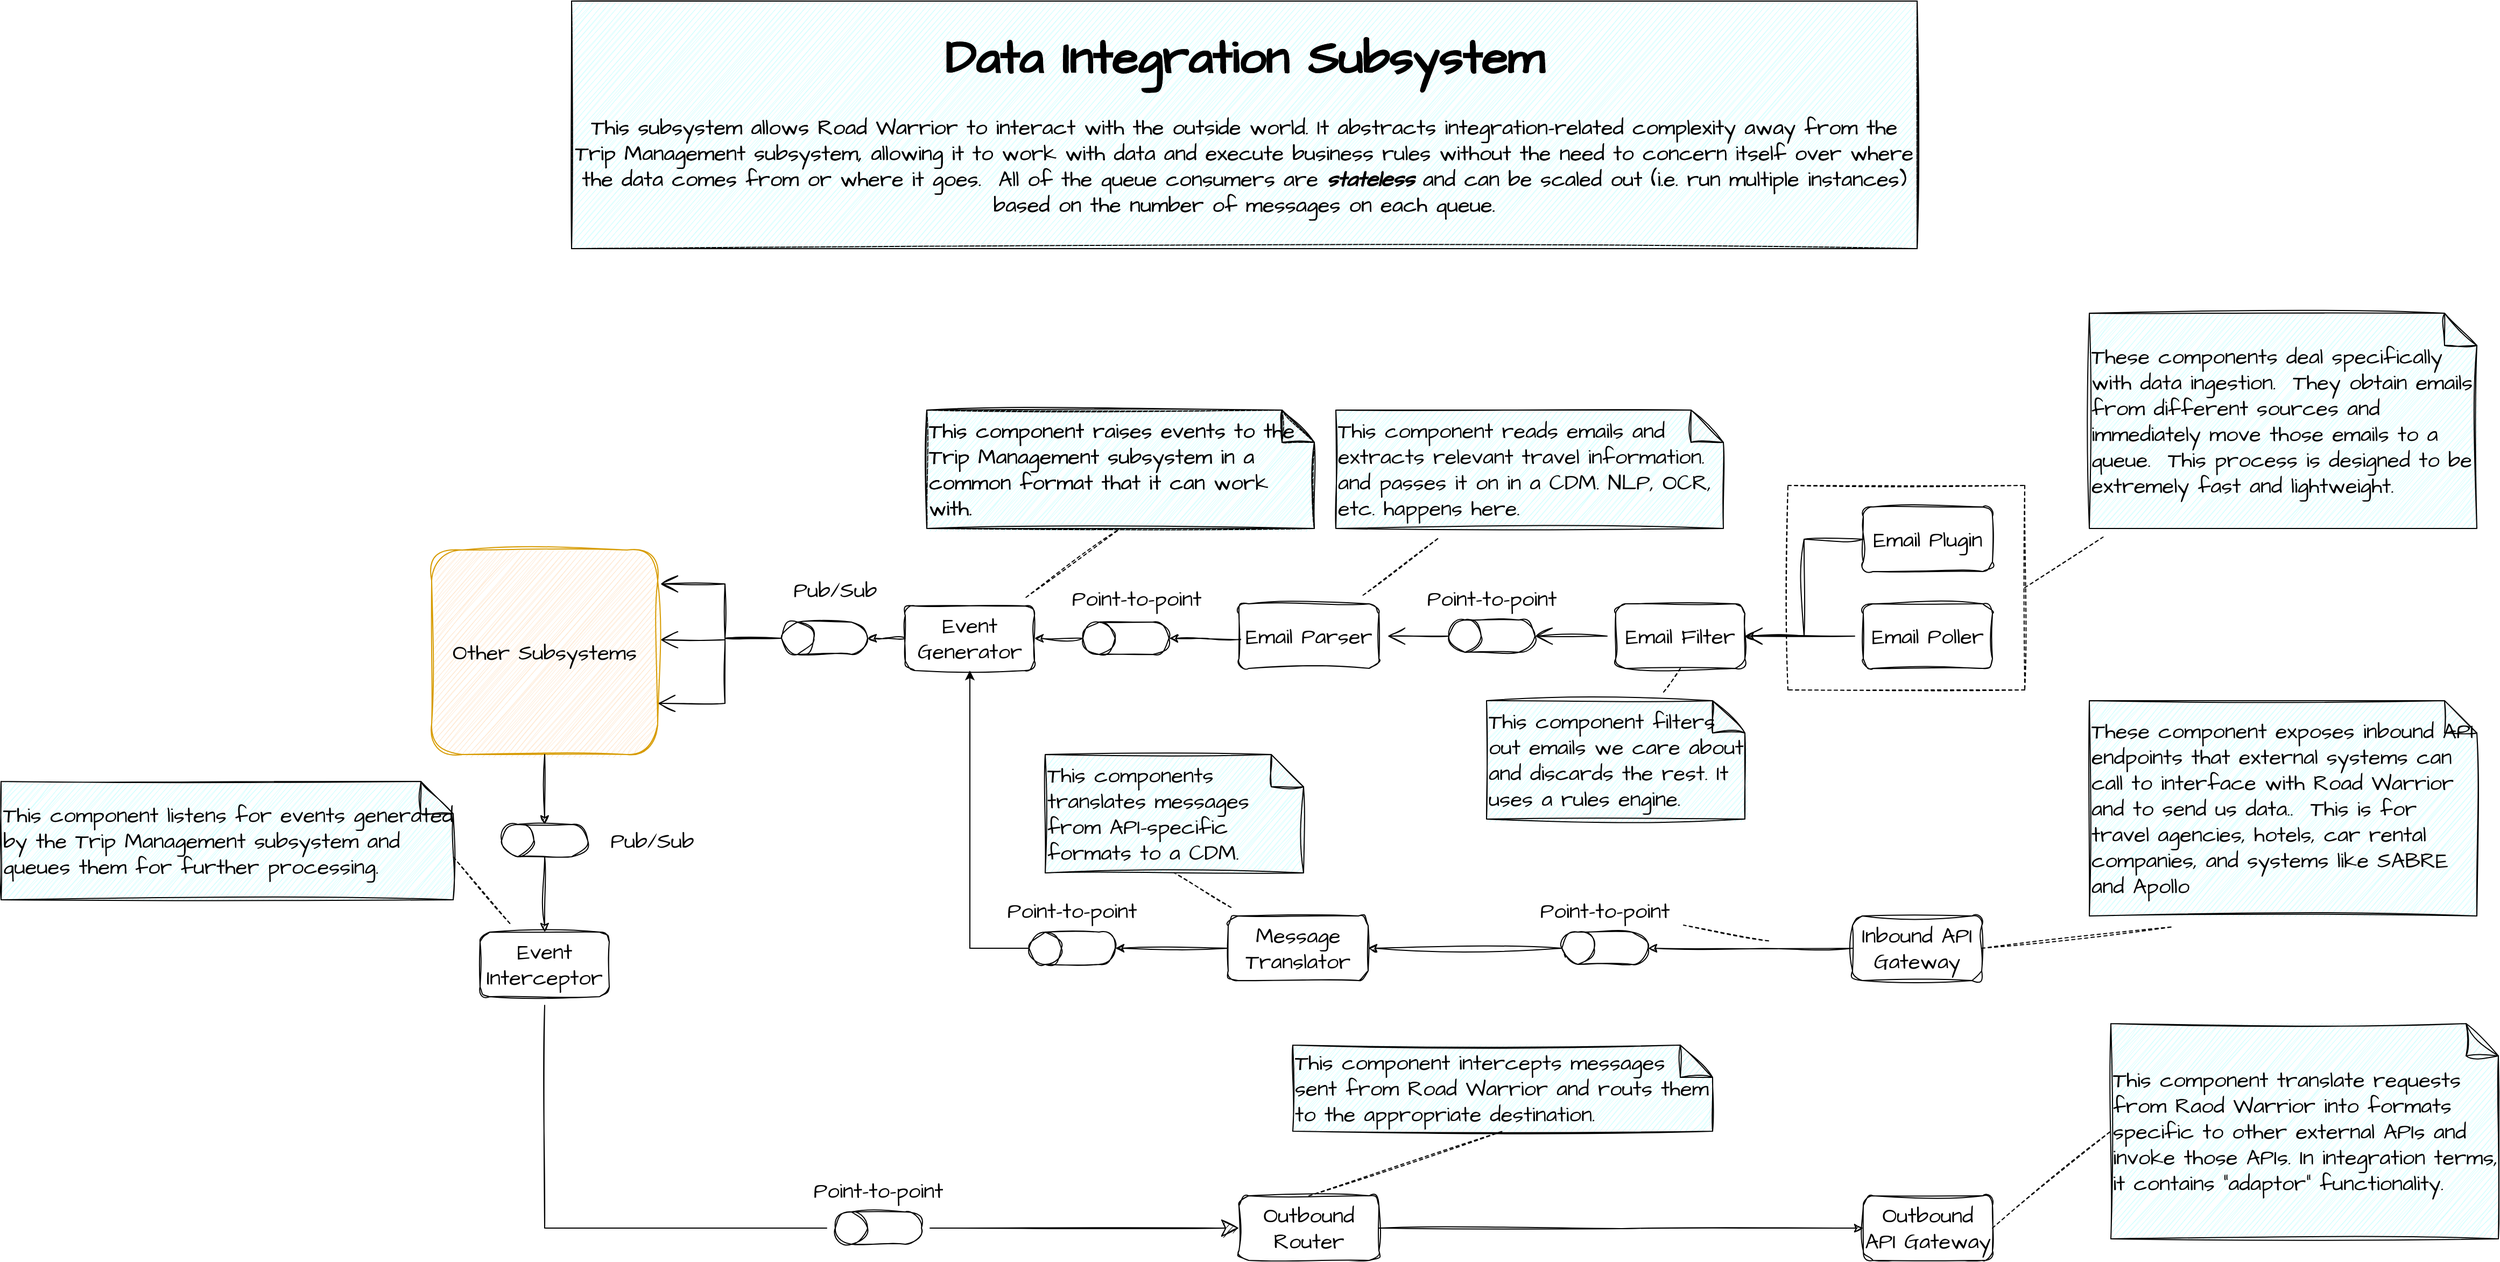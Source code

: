 <mxfile version="21.6.8" type="device">
  <diagram name="Page-1" id="iaMmfLkFWlHhySMgeEFM">
    <mxGraphModel dx="5071" dy="1535" grid="1" gridSize="10" guides="1" tooltips="1" connect="1" arrows="1" fold="1" page="1" pageScale="1" pageWidth="827" pageHeight="1169" math="0" shadow="0">
      <root>
        <mxCell id="0" />
        <mxCell id="1" parent="0" />
        <mxCell id="UlKUFI7eKPMpCef51EKY-61" value="" style="edgeStyle=none;rounded=0;sketch=1;hachureGap=4;orthogonalLoop=1;jettySize=auto;html=1;dashed=1;fontFamily=Architects Daughter;fontSource=https%3A%2F%2Ffonts.googleapis.com%2Fcss%3Ffamily%3DArchitects%2BDaughter;fontSize=20;endArrow=none;endFill=0;startSize=14;endSize=14;sourcePerimeterSpacing=8;targetPerimeterSpacing=8;" parent="1" target="UlKUFI7eKPMpCef51EKY-32" edge="1">
          <mxGeometry relative="1" as="geometry">
            <mxPoint x="-38.0" y="1103.148" as="sourcePoint" />
          </mxGeometry>
        </mxCell>
        <mxCell id="UlKUFI7eKPMpCef51EKY-11" value="" style="rounded=0;whiteSpace=wrap;html=1;sketch=1;hachureGap=4;strokeColor=#000000;fontFamily=Architects Daughter;fontSource=https%3A%2F%2Ffonts.googleapis.com%2Fcss%3Ffamily%3DArchitects%2BDaughter;fontSize=44;dashed=1;fillColor=none;" parent="1" vertex="1">
          <mxGeometry x="-20" y="680" width="220" height="190" as="geometry" />
        </mxCell>
        <mxCell id="JsUHq7tbWH0F1JOxqhQH-10" style="edgeStyle=orthogonalEdgeStyle;rounded=0;sketch=1;hachureGap=4;jiggle=2;curveFitting=1;orthogonalLoop=1;jettySize=auto;html=1;entryX=1;entryY=0.5;entryDx=0;entryDy=0;fontFamily=Architects Daughter;fontSource=https%3A%2F%2Ffonts.googleapis.com%2Fcss%3Ffamily%3DArchitects%2BDaughter;fontSize=16;" parent="1" source="JsUHq7tbWH0F1JOxqhQH-1" target="JsUHq7tbWH0F1JOxqhQH-4" edge="1">
          <mxGeometry relative="1" as="geometry" />
        </mxCell>
        <mxCell id="JsUHq7tbWH0F1JOxqhQH-1" value="Email Plugin" style="rounded=1;whiteSpace=wrap;html=1;sketch=1;hachureGap=4;jiggle=2;curveFitting=1;fontFamily=Architects Daughter;fontSource=https%3A%2F%2Ffonts.googleapis.com%2Fcss%3Ffamily%3DArchitects%2BDaughter;fontSize=20;" parent="1" vertex="1">
          <mxGeometry x="50" y="700" width="120" height="60" as="geometry" />
        </mxCell>
        <mxCell id="UlKUFI7eKPMpCef51EKY-1" style="edgeStyle=orthogonalEdgeStyle;rounded=0;sketch=1;hachureGap=4;orthogonalLoop=1;jettySize=auto;html=1;entryX=1;entryY=0.5;entryDx=0;entryDy=0;fontFamily=Architects Daughter;fontSource=https%3A%2F%2Ffonts.googleapis.com%2Fcss%3Ffamily%3DArchitects%2BDaughter;fontSize=16;endArrow=open;startSize=14;endSize=14;sourcePerimeterSpacing=8;targetPerimeterSpacing=8;" parent="1" source="JsUHq7tbWH0F1JOxqhQH-3" target="JsUHq7tbWH0F1JOxqhQH-4" edge="1">
          <mxGeometry relative="1" as="geometry" />
        </mxCell>
        <mxCell id="JsUHq7tbWH0F1JOxqhQH-3" value="Email Poller" style="rounded=1;whiteSpace=wrap;html=1;sketch=1;hachureGap=4;jiggle=2;curveFitting=1;fontFamily=Architects Daughter;fontSource=https%3A%2F%2Ffonts.googleapis.com%2Fcss%3Ffamily%3DArchitects%2BDaughter;fontSize=20;" parent="1" vertex="1">
          <mxGeometry x="50" y="790" width="120" height="60" as="geometry" />
        </mxCell>
        <mxCell id="JsUHq7tbWH0F1JOxqhQH-15" style="edgeStyle=orthogonalEdgeStyle;rounded=0;sketch=1;hachureGap=4;jiggle=2;curveFitting=1;orthogonalLoop=1;jettySize=auto;html=1;entryX=0.5;entryY=1;entryDx=0;entryDy=0;entryPerimeter=0;fontFamily=Architects Daughter;fontSource=https%3A%2F%2Ffonts.googleapis.com%2Fcss%3Ffamily%3DArchitects%2BDaughter;fontSize=16;" parent="1" target="JsUHq7tbWH0F1JOxqhQH-7" edge="1">
          <mxGeometry relative="1" as="geometry">
            <mxPoint x="-520" y="822" as="sourcePoint" />
          </mxGeometry>
        </mxCell>
        <mxCell id="UlKUFI7eKPMpCef51EKY-10" style="edgeStyle=orthogonalEdgeStyle;rounded=0;sketch=1;hachureGap=4;orthogonalLoop=1;jettySize=auto;html=1;fontFamily=Architects Daughter;fontSource=https%3A%2F%2Ffonts.googleapis.com%2Fcss%3Ffamily%3DArchitects%2BDaughter;fontSize=44;endArrow=open;startSize=14;endSize=14;sourcePerimeterSpacing=8;targetPerimeterSpacing=8;entryX=0.5;entryY=1;entryDx=0;entryDy=0;entryPerimeter=0;" parent="1" source="JsUHq7tbWH0F1JOxqhQH-4" target="UlKUFI7eKPMpCef51EKY-9" edge="1">
          <mxGeometry relative="1" as="geometry" />
        </mxCell>
        <mxCell id="JsUHq7tbWH0F1JOxqhQH-4" value="Email Filter" style="rounded=1;whiteSpace=wrap;html=1;sketch=1;hachureGap=4;jiggle=2;curveFitting=1;fontFamily=Architects Daughter;fontSource=https%3A%2F%2Ffonts.googleapis.com%2Fcss%3Ffamily%3DArchitects%2BDaughter;fontSize=20;" parent="1" vertex="1">
          <mxGeometry x="-180" y="790" width="120" height="60" as="geometry" />
        </mxCell>
        <mxCell id="JsUHq7tbWH0F1JOxqhQH-23" style="edgeStyle=orthogonalEdgeStyle;rounded=0;sketch=1;hachureGap=4;jiggle=2;curveFitting=1;orthogonalLoop=1;jettySize=auto;html=1;entryX=0.5;entryY=1;entryDx=0;entryDy=0;entryPerimeter=0;fontFamily=Architects Daughter;fontSource=https%3A%2F%2Ffonts.googleapis.com%2Fcss%3Ffamily%3DArchitects%2BDaughter;fontSize=16;" parent="1" source="JsUHq7tbWH0F1JOxqhQH-6" target="JsUHq7tbWH0F1JOxqhQH-22" edge="1">
          <mxGeometry relative="1" as="geometry" />
        </mxCell>
        <mxCell id="UlKUFI7eKPMpCef51EKY-22" style="edgeStyle=none;rounded=0;sketch=1;hachureGap=4;orthogonalLoop=1;jettySize=auto;html=1;entryX=0.5;entryY=1;entryDx=0;entryDy=0;entryPerimeter=0;dashed=1;fontFamily=Architects Daughter;fontSource=https%3A%2F%2Ffonts.googleapis.com%2Fcss%3Ffamily%3DArchitects%2BDaughter;fontSize=44;endArrow=none;endFill=0;startSize=14;endSize=14;sourcePerimeterSpacing=8;targetPerimeterSpacing=8;" parent="1" source="JsUHq7tbWH0F1JOxqhQH-6" target="UlKUFI7eKPMpCef51EKY-21" edge="1">
          <mxGeometry relative="1" as="geometry" />
        </mxCell>
        <mxCell id="JsUHq7tbWH0F1JOxqhQH-6" value="Event Generator" style="rounded=1;whiteSpace=wrap;html=1;sketch=1;hachureGap=4;jiggle=2;curveFitting=1;fontFamily=Architects Daughter;fontSource=https%3A%2F%2Ffonts.googleapis.com%2Fcss%3Ffamily%3DArchitects%2BDaughter;fontSize=20;" parent="1" vertex="1">
          <mxGeometry x="-840" y="792" width="120" height="60" as="geometry" />
        </mxCell>
        <mxCell id="JsUHq7tbWH0F1JOxqhQH-18" style="edgeStyle=orthogonalEdgeStyle;rounded=0;sketch=1;hachureGap=4;jiggle=2;curveFitting=1;orthogonalLoop=1;jettySize=auto;html=1;fontFamily=Architects Daughter;fontSource=https%3A%2F%2Ffonts.googleapis.com%2Fcss%3Ffamily%3DArchitects%2BDaughter;fontSize=16;" parent="1" source="JsUHq7tbWH0F1JOxqhQH-7" target="JsUHq7tbWH0F1JOxqhQH-6" edge="1">
          <mxGeometry relative="1" as="geometry" />
        </mxCell>
        <mxCell id="JsUHq7tbWH0F1JOxqhQH-7" value="" style="shape=cylinder3;whiteSpace=wrap;html=1;boundedLbl=1;backgroundOutline=1;size=15;sketch=1;hachureGap=4;jiggle=2;curveFitting=1;fontFamily=Architects Daughter;fontSource=https%3A%2F%2Ffonts.googleapis.com%2Fcss%3Ffamily%3DArchitects%2BDaughter;fontSize=20;rotation=-90;" parent="1" vertex="1">
          <mxGeometry x="-650" y="782" width="30" height="80" as="geometry" />
        </mxCell>
        <mxCell id="JsUHq7tbWH0F1JOxqhQH-17" value="Point-to-point" style="text;html=1;strokeColor=none;fillColor=none;align=center;verticalAlign=middle;whiteSpace=wrap;rounded=0;fontSize=20;fontFamily=Architects Daughter;" parent="1" vertex="1">
          <mxGeometry x="-360" y="770" width="130" height="30" as="geometry" />
        </mxCell>
        <mxCell id="UlKUFI7eKPMpCef51EKY-5" style="edgeStyle=orthogonalEdgeStyle;rounded=0;sketch=1;hachureGap=4;orthogonalLoop=1;jettySize=auto;html=1;entryX=1.012;entryY=0.166;entryDx=0;entryDy=0;fontFamily=Architects Daughter;fontSource=https%3A%2F%2Ffonts.googleapis.com%2Fcss%3Ffamily%3DArchitects%2BDaughter;fontSize=44;endArrow=open;startSize=14;endSize=14;sourcePerimeterSpacing=8;targetPerimeterSpacing=8;entryPerimeter=0;exitX=0.5;exitY=0;exitDx=0;exitDy=0;exitPerimeter=0;" parent="1" source="JsUHq7tbWH0F1JOxqhQH-22" target="UlKUFI7eKPMpCef51EKY-4" edge="1">
          <mxGeometry relative="1" as="geometry" />
        </mxCell>
        <mxCell id="UlKUFI7eKPMpCef51EKY-6" style="edgeStyle=orthogonalEdgeStyle;rounded=0;sketch=1;hachureGap=4;orthogonalLoop=1;jettySize=auto;html=1;entryX=1.012;entryY=0.439;entryDx=0;entryDy=0;entryPerimeter=0;fontFamily=Architects Daughter;fontSource=https%3A%2F%2Ffonts.googleapis.com%2Fcss%3Ffamily%3DArchitects%2BDaughter;fontSize=44;endArrow=open;startSize=14;endSize=14;sourcePerimeterSpacing=8;targetPerimeterSpacing=8;" parent="1" source="JsUHq7tbWH0F1JOxqhQH-22" target="UlKUFI7eKPMpCef51EKY-4" edge="1">
          <mxGeometry relative="1" as="geometry" />
        </mxCell>
        <mxCell id="UlKUFI7eKPMpCef51EKY-7" style="edgeStyle=orthogonalEdgeStyle;rounded=0;sketch=1;hachureGap=4;orthogonalLoop=1;jettySize=auto;html=1;entryX=1;entryY=0.75;entryDx=0;entryDy=0;fontFamily=Architects Daughter;fontSource=https%3A%2F%2Ffonts.googleapis.com%2Fcss%3Ffamily%3DArchitects%2BDaughter;fontSize=44;endArrow=open;startSize=14;endSize=14;sourcePerimeterSpacing=8;targetPerimeterSpacing=8;" parent="1" source="JsUHq7tbWH0F1JOxqhQH-22" target="UlKUFI7eKPMpCef51EKY-4" edge="1">
          <mxGeometry relative="1" as="geometry" />
        </mxCell>
        <mxCell id="JsUHq7tbWH0F1JOxqhQH-22" value="" style="shape=cylinder3;whiteSpace=wrap;html=1;boundedLbl=1;backgroundOutline=1;size=15;sketch=1;hachureGap=4;jiggle=2;curveFitting=1;fontFamily=Architects Daughter;fontSource=https%3A%2F%2Ffonts.googleapis.com%2Fcss%3Ffamily%3DArchitects%2BDaughter;fontSize=20;rotation=-90;" parent="1" vertex="1">
          <mxGeometry x="-930" y="782" width="30" height="80" as="geometry" />
        </mxCell>
        <mxCell id="JsUHq7tbWH0F1JOxqhQH-26" value="Pub/Sub" style="text;html=1;strokeColor=none;fillColor=none;align=center;verticalAlign=middle;whiteSpace=wrap;rounded=0;fontSize=20;fontFamily=Architects Daughter;" parent="1" vertex="1">
          <mxGeometry x="-970" y="762" width="130" height="30" as="geometry" />
        </mxCell>
        <mxCell id="dgVakmgCQbhf1UZAdD23-33" value="These components deal specifically with data ingestion.&amp;nbsp; They obtain emails from different sources and immediately move those emails to a queue.&amp;nbsp; This process is designed to be extremely fast and lightweight." style="shape=note;whiteSpace=wrap;html=1;backgroundOutline=1;darkOpacity=0.05;sketch=1;hachureGap=4;jiggle=2;curveFitting=1;fontFamily=Architects Daughter;fontSource=https%3A%2F%2Ffonts.googleapis.com%2Fcss%3Ffamily%3DArchitects%2BDaughter;fontSize=20;align=left;fillColor=#CCFFFF;" parent="1" vertex="1">
          <mxGeometry x="260" y="520" width="360" height="200" as="geometry" />
        </mxCell>
        <mxCell id="UlKUFI7eKPMpCef51EKY-2" value="&lt;font style=&quot;&quot;&gt;&lt;span style=&quot;font-weight: bold; font-size: 44px;&quot;&gt;Data Integration Subsystem&lt;/span&gt;&lt;br&gt;&lt;br&gt;This subsystem allows Road Warrior to interact with the outside world. It abstracts integration-related complexity away from the Trip Management subsystem, allowing it to work with data and execute business rules without the need to concern itself over where the data comes from or where it goes.&amp;nbsp; All of the queue consumers are &lt;b style=&quot;font-style: italic;&quot;&gt;stateless &lt;/b&gt;and can be scaled out (i.e. run multiple instances) based on the number of messages on each queue.&lt;br&gt;&lt;/font&gt;" style="text;html=1;strokeColor=default;fillColor=none;align=center;verticalAlign=middle;whiteSpace=wrap;rounded=0;sketch=1;hachureGap=4;fontFamily=Architects Daughter;fontSource=https%3A%2F%2Ffonts.googleapis.com%2Fcss%3Ffamily%3DArchitects%2BDaughter;fontSize=20;" parent="1" vertex="1">
          <mxGeometry x="-1150" y="230" width="1250" height="230" as="geometry" />
        </mxCell>
        <mxCell id="UlKUFI7eKPMpCef51EKY-4" value="Other Subsystems" style="rounded=1;whiteSpace=wrap;html=1;sketch=1;hachureGap=4;jiggle=2;curveFitting=1;fontFamily=Architects Daughter;fontSource=https%3A%2F%2Ffonts.googleapis.com%2Fcss%3Ffamily%3DArchitects%2BDaughter;fontSize=20;fillColor=#ffe6cc;strokeColor=#d79b00;" parent="1" vertex="1">
          <mxGeometry x="-1280" y="740" width="210" height="190" as="geometry" />
        </mxCell>
        <mxCell id="UlKUFI7eKPMpCef51EKY-20" style="edgeStyle=none;rounded=0;sketch=1;hachureGap=4;orthogonalLoop=1;jettySize=auto;html=1;dashed=1;fontFamily=Architects Daughter;fontSource=https%3A%2F%2Ffonts.googleapis.com%2Fcss%3Ffamily%3DArchitects%2BDaughter;fontSize=44;endArrow=none;endFill=0;startSize=14;endSize=14;sourcePerimeterSpacing=8;targetPerimeterSpacing=8;" parent="1" source="UlKUFI7eKPMpCef51EKY-8" target="UlKUFI7eKPMpCef51EKY-19" edge="1">
          <mxGeometry relative="1" as="geometry" />
        </mxCell>
        <mxCell id="UlKUFI7eKPMpCef51EKY-8" value="Email Parser" style="rounded=1;whiteSpace=wrap;html=1;sketch=1;hachureGap=4;jiggle=2;curveFitting=1;fontFamily=Architects Daughter;fontSource=https%3A%2F%2Ffonts.googleapis.com%2Fcss%3Ffamily%3DArchitects%2BDaughter;fontSize=20;" parent="1" vertex="1">
          <mxGeometry x="-530" y="790" width="130" height="60" as="geometry" />
        </mxCell>
        <mxCell id="UlKUFI7eKPMpCef51EKY-9" value="" style="shape=cylinder3;whiteSpace=wrap;html=1;boundedLbl=1;backgroundOutline=1;size=15;sketch=1;hachureGap=4;jiggle=2;curveFitting=1;fontFamily=Architects Daughter;fontSource=https%3A%2F%2Ffonts.googleapis.com%2Fcss%3Ffamily%3DArchitects%2BDaughter;fontSize=20;rotation=-90;" parent="1" vertex="1">
          <mxGeometry x="-310" y="780" width="30" height="80" as="geometry" />
        </mxCell>
        <mxCell id="UlKUFI7eKPMpCef51EKY-12" style="rounded=0;sketch=1;hachureGap=4;orthogonalLoop=1;jettySize=auto;html=1;fontFamily=Architects Daughter;fontSource=https%3A%2F%2Ffonts.googleapis.com%2Fcss%3Ffamily%3DArchitects%2BDaughter;fontSize=44;endArrow=none;startSize=14;endSize=14;sourcePerimeterSpacing=8;targetPerimeterSpacing=8;endFill=0;dashed=1;exitX=1;exitY=0.5;exitDx=0;exitDy=0;" parent="1" source="UlKUFI7eKPMpCef51EKY-11" target="dgVakmgCQbhf1UZAdD23-33" edge="1">
          <mxGeometry relative="1" as="geometry" />
        </mxCell>
        <mxCell id="UlKUFI7eKPMpCef51EKY-14" style="edgeStyle=orthogonalEdgeStyle;rounded=0;sketch=1;hachureGap=4;orthogonalLoop=1;jettySize=auto;html=1;fontFamily=Architects Daughter;fontSource=https%3A%2F%2Ffonts.googleapis.com%2Fcss%3Ffamily%3DArchitects%2BDaughter;fontSize=44;endArrow=open;startSize=14;endSize=14;sourcePerimeterSpacing=8;targetPerimeterSpacing=8;exitX=0.5;exitY=0;exitDx=0;exitDy=0;exitPerimeter=0;" parent="1" source="UlKUFI7eKPMpCef51EKY-9" target="UlKUFI7eKPMpCef51EKY-8" edge="1">
          <mxGeometry relative="1" as="geometry">
            <mxPoint x="-178" y="830" as="sourcePoint" />
            <mxPoint x="-237" y="830" as="targetPoint" />
          </mxGeometry>
        </mxCell>
        <mxCell id="UlKUFI7eKPMpCef51EKY-18" style="edgeStyle=none;rounded=0;sketch=1;hachureGap=4;orthogonalLoop=1;jettySize=auto;html=1;entryX=0.5;entryY=1;entryDx=0;entryDy=0;dashed=1;fontFamily=Architects Daughter;fontSource=https%3A%2F%2Ffonts.googleapis.com%2Fcss%3Ffamily%3DArchitects%2BDaughter;fontSize=44;endArrow=none;endFill=0;startSize=14;endSize=14;sourcePerimeterSpacing=8;targetPerimeterSpacing=8;" parent="1" source="UlKUFI7eKPMpCef51EKY-17" target="JsUHq7tbWH0F1JOxqhQH-4" edge="1">
          <mxGeometry relative="1" as="geometry" />
        </mxCell>
        <mxCell id="UlKUFI7eKPMpCef51EKY-17" value="This component filters out emails we care about and discards the rest. It uses a rules engine." style="shape=note;whiteSpace=wrap;html=1;backgroundOutline=1;darkOpacity=0.05;sketch=1;hachureGap=4;jiggle=2;curveFitting=1;fontFamily=Architects Daughter;fontSource=https%3A%2F%2Ffonts.googleapis.com%2Fcss%3Ffamily%3DArchitects%2BDaughter;fontSize=20;align=left;fillColor=#CCFFFF;" parent="1" vertex="1">
          <mxGeometry x="-300" y="880" width="240" height="110" as="geometry" />
        </mxCell>
        <mxCell id="UlKUFI7eKPMpCef51EKY-19" value="This component reads emails and extracts relevant travel information. and passes it on in a CDM. NLP, OCR, etc. happens here." style="shape=note;whiteSpace=wrap;html=1;backgroundOutline=1;darkOpacity=0.05;sketch=1;hachureGap=4;jiggle=2;curveFitting=1;fontFamily=Architects Daughter;fontSource=https%3A%2F%2Ffonts.googleapis.com%2Fcss%3Ffamily%3DArchitects%2BDaughter;fontSize=20;align=left;fillColor=#CCFFFF;" parent="1" vertex="1">
          <mxGeometry x="-440" y="610" width="360" height="110" as="geometry" />
        </mxCell>
        <mxCell id="UlKUFI7eKPMpCef51EKY-21" value="This component raises events to the Trip Management subsystem in a common format that it can work with." style="shape=note;whiteSpace=wrap;html=1;backgroundOutline=1;darkOpacity=0.05;sketch=1;hachureGap=4;jiggle=2;curveFitting=1;fontFamily=Architects Daughter;fontSource=https%3A%2F%2Ffonts.googleapis.com%2Fcss%3Ffamily%3DArchitects%2BDaughter;fontSize=20;align=left;" parent="1" vertex="1">
          <mxGeometry x="-820" y="610" width="360" height="110" as="geometry" />
        </mxCell>
        <mxCell id="UlKUFI7eKPMpCef51EKY-23" value="Point-to-point" style="text;html=1;strokeColor=none;fillColor=none;align=center;verticalAlign=middle;whiteSpace=wrap;rounded=0;fontSize=20;fontFamily=Architects Daughter;" parent="1" vertex="1">
          <mxGeometry x="-690" y="770" width="130" height="30" as="geometry" />
        </mxCell>
        <mxCell id="UlKUFI7eKPMpCef51EKY-24" value="Inbound API Gateway" style="rounded=1;whiteSpace=wrap;html=1;sketch=1;hachureGap=4;jiggle=2;curveFitting=1;fontFamily=Architects Daughter;fontSource=https%3A%2F%2Ffonts.googleapis.com%2Fcss%3Ffamily%3DArchitects%2BDaughter;fontSize=20;" parent="1" vertex="1">
          <mxGeometry x="40" y="1080" width="120" height="60" as="geometry" />
        </mxCell>
        <mxCell id="UlKUFI7eKPMpCef51EKY-29" style="edgeStyle=none;rounded=0;sketch=1;hachureGap=4;orthogonalLoop=1;jettySize=auto;html=1;dashed=1;fontFamily=Architects Daughter;fontSource=https%3A%2F%2Ffonts.googleapis.com%2Fcss%3Ffamily%3DArchitects%2BDaughter;fontSize=20;endArrow=none;endFill=0;startSize=14;endSize=14;sourcePerimeterSpacing=8;targetPerimeterSpacing=8;entryX=0.217;entryY=1.05;entryDx=0;entryDy=0;entryPerimeter=0;exitX=1;exitY=0.5;exitDx=0;exitDy=0;" parent="1" source="UlKUFI7eKPMpCef51EKY-24" target="UlKUFI7eKPMpCef51EKY-28" edge="1">
          <mxGeometry relative="1" as="geometry">
            <mxPoint x="200" y="1175" as="sourcePoint" />
          </mxGeometry>
        </mxCell>
        <mxCell id="UlKUFI7eKPMpCef51EKY-28" value="These component exposes inbound API endpoints that external systems can call to interface with Road Warrior and to send us data..&amp;nbsp; This is for travel agencies, hotels, car rental companies, and systems like SABRE and Apollo" style="shape=note;whiteSpace=wrap;html=1;backgroundOutline=1;darkOpacity=0.05;sketch=1;hachureGap=4;jiggle=2;curveFitting=1;fontFamily=Architects Daughter;fontSource=https%3A%2F%2Ffonts.googleapis.com%2Fcss%3Ffamily%3DArchitects%2BDaughter;fontSize=20;align=left;fillColor=#CCFFFF;" parent="1" vertex="1">
          <mxGeometry x="260" y="880" width="360" height="200" as="geometry" />
        </mxCell>
        <mxCell id="UlKUFI7eKPMpCef51EKY-31" value="" style="shape=cylinder3;whiteSpace=wrap;html=1;boundedLbl=1;backgroundOutline=1;size=15;sketch=1;hachureGap=4;jiggle=2;curveFitting=1;fontFamily=Architects Daughter;fontSource=https%3A%2F%2Ffonts.googleapis.com%2Fcss%3Ffamily%3DArchitects%2BDaughter;fontSize=20;rotation=-90;" parent="1" vertex="1">
          <mxGeometry x="-205" y="1070" width="30" height="80" as="geometry" />
        </mxCell>
        <mxCell id="UlKUFI7eKPMpCef51EKY-32" value="Point-to-point" style="text;html=1;strokeColor=none;fillColor=none;align=center;verticalAlign=middle;whiteSpace=wrap;rounded=0;fontSize=20;fontFamily=Architects Daughter;" parent="1" vertex="1">
          <mxGeometry x="-255" y="1060" width="130" height="30" as="geometry" />
        </mxCell>
        <mxCell id="UlKUFI7eKPMpCef51EKY-34" style="edgeStyle=orthogonalEdgeStyle;rounded=0;sketch=1;hachureGap=4;jiggle=2;curveFitting=1;orthogonalLoop=1;jettySize=auto;html=1;entryX=0.5;entryY=1;entryDx=0;entryDy=0;fontFamily=Architects Daughter;fontSource=https%3A%2F%2Ffonts.googleapis.com%2Fcss%3Ffamily%3DArchitects%2BDaughter;fontSize=16;entryPerimeter=0;exitX=0;exitY=0.5;exitDx=0;exitDy=0;" parent="1" target="UlKUFI7eKPMpCef51EKY-31" edge="1">
          <mxGeometry relative="1" as="geometry">
            <mxPoint x="40" y="1110" as="sourcePoint" />
            <mxPoint x="-60" y="780" as="targetPoint" />
          </mxGeometry>
        </mxCell>
        <mxCell id="UlKUFI7eKPMpCef51EKY-42" style="edgeStyle=none;rounded=0;sketch=1;hachureGap=4;orthogonalLoop=1;jettySize=auto;html=1;exitX=0.5;exitY=0;exitDx=0;exitDy=0;exitPerimeter=0;entryX=0.145;entryY=0;entryDx=0;entryDy=4.35;entryPerimeter=0;dashed=1;fontFamily=Architects Daughter;fontSource=https%3A%2F%2Ffonts.googleapis.com%2Fcss%3Ffamily%3DArchitects%2BDaughter;fontSize=20;endArrow=none;endFill=0;startSize=14;endSize=14;sourcePerimeterSpacing=8;targetPerimeterSpacing=8;" parent="1" source="UlKUFI7eKPMpCef51EKY-31" target="UlKUFI7eKPMpCef51EKY-31" edge="1">
          <mxGeometry relative="1" as="geometry" />
        </mxCell>
        <mxCell id="UlKUFI7eKPMpCef51EKY-44" style="edgeStyle=orthogonalEdgeStyle;rounded=0;sketch=1;hachureGap=4;jiggle=2;curveFitting=1;orthogonalLoop=1;jettySize=auto;html=1;fontFamily=Architects Daughter;fontSource=https%3A%2F%2Ffonts.googleapis.com%2Fcss%3Ffamily%3DArchitects%2BDaughter;fontSize=16;exitX=0;exitY=0.5;exitDx=0;exitDy=0;entryX=0.5;entryY=1;entryDx=0;entryDy=0;entryPerimeter=0;" parent="1" source="UlKUFI7eKPMpCef51EKY-45" target="y6B1s_3dT66eB3O-WrbX-2" edge="1">
          <mxGeometry relative="1" as="geometry">
            <mxPoint x="-630" y="1170" as="sourcePoint" />
            <mxPoint x="-650" y="1110" as="targetPoint" />
          </mxGeometry>
        </mxCell>
        <mxCell id="UlKUFI7eKPMpCef51EKY-50" style="edgeStyle=none;rounded=0;sketch=1;hachureGap=4;orthogonalLoop=1;jettySize=auto;html=1;entryX=0.5;entryY=1;entryDx=0;entryDy=0;entryPerimeter=0;dashed=1;fontFamily=Architects Daughter;fontSource=https%3A%2F%2Ffonts.googleapis.com%2Fcss%3Ffamily%3DArchitects%2BDaughter;fontSize=20;endArrow=none;endFill=0;startSize=14;endSize=14;sourcePerimeterSpacing=8;targetPerimeterSpacing=8;" parent="1" source="UlKUFI7eKPMpCef51EKY-45" target="UlKUFI7eKPMpCef51EKY-49" edge="1">
          <mxGeometry relative="1" as="geometry" />
        </mxCell>
        <mxCell id="UlKUFI7eKPMpCef51EKY-45" value="Message Translator" style="rounded=1;whiteSpace=wrap;html=1;sketch=1;hachureGap=4;jiggle=2;curveFitting=1;fontFamily=Architects Daughter;fontSource=https%3A%2F%2Ffonts.googleapis.com%2Fcss%3Ffamily%3DArchitects%2BDaughter;fontSize=20;" parent="1" vertex="1">
          <mxGeometry x="-540" y="1080" width="130" height="60" as="geometry" />
        </mxCell>
        <mxCell id="UlKUFI7eKPMpCef51EKY-48" style="edgeStyle=orthogonalEdgeStyle;rounded=0;sketch=1;hachureGap=4;jiggle=2;curveFitting=1;orthogonalLoop=1;jettySize=auto;html=1;fontFamily=Architects Daughter;fontSource=https%3A%2F%2Ffonts.googleapis.com%2Fcss%3Ffamily%3DArchitects%2BDaughter;fontSize=16;exitX=0.5;exitY=0;exitDx=0;exitDy=0;entryX=1;entryY=0.5;entryDx=0;entryDy=0;exitPerimeter=0;" parent="1" source="UlKUFI7eKPMpCef51EKY-31" target="UlKUFI7eKPMpCef51EKY-45" edge="1">
          <mxGeometry relative="1" as="geometry">
            <mxPoint x="50" y="1235" as="sourcePoint" />
            <mxPoint x="-140" y="1120" as="targetPoint" />
          </mxGeometry>
        </mxCell>
        <mxCell id="UlKUFI7eKPMpCef51EKY-49" value="This components translates messages from API-specific formats to a CDM." style="shape=note;whiteSpace=wrap;html=1;backgroundOutline=1;darkOpacity=0.05;sketch=1;hachureGap=4;jiggle=2;curveFitting=1;fontFamily=Architects Daughter;fontSource=https%3A%2F%2Ffonts.googleapis.com%2Fcss%3Ffamily%3DArchitects%2BDaughter;fontSize=20;align=left;fillColor=#CCFFFF;" parent="1" vertex="1">
          <mxGeometry x="-710" y="930" width="240" height="110" as="geometry" />
        </mxCell>
        <mxCell id="UlKUFI7eKPMpCef51EKY-51" value="Outbound API Gateway" style="rounded=1;whiteSpace=wrap;html=1;sketch=1;hachureGap=4;jiggle=2;curveFitting=1;fontFamily=Architects Daughter;fontSource=https%3A%2F%2Ffonts.googleapis.com%2Fcss%3Ffamily%3DArchitects%2BDaughter;fontSize=20;" parent="1" vertex="1">
          <mxGeometry x="50" y="1340" width="120" height="60" as="geometry" />
        </mxCell>
        <mxCell id="UlKUFI7eKPMpCef51EKY-55" style="edgeStyle=none;rounded=0;sketch=1;hachureGap=4;orthogonalLoop=1;jettySize=auto;html=1;dashed=1;fontFamily=Architects Daughter;fontSource=https%3A%2F%2Ffonts.googleapis.com%2Fcss%3Ffamily%3DArchitects%2BDaughter;fontSize=20;endArrow=none;endFill=0;startSize=14;endSize=14;sourcePerimeterSpacing=8;targetPerimeterSpacing=8;entryX=0;entryY=0.5;entryDx=0;entryDy=0;entryPerimeter=0;exitX=1;exitY=0.5;exitDx=0;exitDy=0;" parent="1" source="UlKUFI7eKPMpCef51EKY-51" target="UlKUFI7eKPMpCef51EKY-56" edge="1">
          <mxGeometry relative="1" as="geometry">
            <mxPoint x="200" y="1385" as="sourcePoint" />
            <Array as="points" />
          </mxGeometry>
        </mxCell>
        <mxCell id="UlKUFI7eKPMpCef51EKY-56" value="This component translate requests from Raod Warrior into formats specific to other external APIs and invoke those APIs. In integration terms, it contains &quot;adaptor&quot; functionality." style="shape=note;whiteSpace=wrap;html=1;backgroundOutline=1;darkOpacity=0.05;sketch=1;hachureGap=4;jiggle=2;curveFitting=1;fontFamily=Architects Daughter;fontSource=https%3A%2F%2Ffonts.googleapis.com%2Fcss%3Ffamily%3DArchitects%2BDaughter;fontSize=20;align=left;fillColor=#CCFFFF;" parent="1" vertex="1">
          <mxGeometry x="280" y="1180" width="360" height="200" as="geometry" />
        </mxCell>
        <mxCell id="UlKUFI7eKPMpCef51EKY-78" style="edgeStyle=none;rounded=0;sketch=1;hachureGap=4;orthogonalLoop=1;jettySize=auto;html=1;entryX=0;entryY=0.5;entryDx=0;entryDy=0;fontFamily=Architects Daughter;fontSource=https%3A%2F%2Ffonts.googleapis.com%2Fcss%3Ffamily%3DArchitects%2BDaughter;fontSize=20;endArrow=classic;endFill=1;startSize=14;endSize=14;sourcePerimeterSpacing=8;targetPerimeterSpacing=8;" parent="1" source="UlKUFI7eKPMpCef51EKY-57" target="UlKUFI7eKPMpCef51EKY-59" edge="1">
          <mxGeometry relative="1" as="geometry" />
        </mxCell>
        <mxCell id="UlKUFI7eKPMpCef51EKY-57" value="" style="shape=cylinder3;whiteSpace=wrap;html=1;boundedLbl=1;backgroundOutline=1;size=15;sketch=1;hachureGap=4;jiggle=2;curveFitting=1;fontFamily=Architects Daughter;fontSource=https%3A%2F%2Ffonts.googleapis.com%2Fcss%3Ffamily%3DArchitects%2BDaughter;fontSize=20;rotation=-90;" parent="1" vertex="1">
          <mxGeometry x="-880" y="1330" width="30" height="80" as="geometry" />
        </mxCell>
        <mxCell id="UlKUFI7eKPMpCef51EKY-59" value="Outbound Router" style="rounded=1;whiteSpace=wrap;html=1;sketch=1;hachureGap=4;jiggle=2;curveFitting=1;fontFamily=Architects Daughter;fontSource=https%3A%2F%2Ffonts.googleapis.com%2Fcss%3Ffamily%3DArchitects%2BDaughter;fontSize=20;" parent="1" vertex="1">
          <mxGeometry x="-530" y="1340" width="130" height="60" as="geometry" />
        </mxCell>
        <mxCell id="UlKUFI7eKPMpCef51EKY-64" style="edgeStyle=orthogonalEdgeStyle;rounded=0;sketch=1;hachureGap=4;jiggle=2;curveFitting=1;orthogonalLoop=1;jettySize=auto;html=1;fontFamily=Architects Daughter;fontSource=https%3A%2F%2Ffonts.googleapis.com%2Fcss%3Ffamily%3DArchitects%2BDaughter;fontSize=16;entryX=0;entryY=0.5;entryDx=0;entryDy=0;" parent="1" target="UlKUFI7eKPMpCef51EKY-51" edge="1">
          <mxGeometry relative="1" as="geometry">
            <mxPoint x="-400" y="1370" as="sourcePoint" />
            <mxPoint x="50" y="1430" as="targetPoint" />
          </mxGeometry>
        </mxCell>
        <mxCell id="UlKUFI7eKPMpCef51EKY-65" value="This component intercepts messages sent from Road Warrior and routs them to the appropriate destination." style="shape=note;whiteSpace=wrap;html=1;backgroundOutline=1;darkOpacity=0.05;sketch=1;hachureGap=4;jiggle=2;curveFitting=1;fontFamily=Architects Daughter;fontSource=https%3A%2F%2Ffonts.googleapis.com%2Fcss%3Ffamily%3DArchitects%2BDaughter;fontSize=20;align=left;fillColor=#CCFFFF;" parent="1" vertex="1">
          <mxGeometry x="-480" y="1200" width="390" height="80" as="geometry" />
        </mxCell>
        <mxCell id="UlKUFI7eKPMpCef51EKY-68" style="edgeStyle=none;rounded=0;sketch=1;hachureGap=4;orthogonalLoop=1;jettySize=auto;html=1;entryX=0;entryY=0;entryDx=420;entryDy=70;entryPerimeter=0;dashed=1;fontFamily=Architects Daughter;fontSource=https%3A%2F%2Ffonts.googleapis.com%2Fcss%3Ffamily%3DArchitects%2BDaughter;fontSize=20;endArrow=none;endFill=0;startSize=14;endSize=14;sourcePerimeterSpacing=8;targetPerimeterSpacing=8;" parent="1" source="UlKUFI7eKPMpCef51EKY-66" target="XpqbAya5uwfeYMtndggb-2" edge="1">
          <mxGeometry relative="1" as="geometry">
            <mxPoint x="-1270" y="1040" as="targetPoint" />
          </mxGeometry>
        </mxCell>
        <mxCell id="UlKUFI7eKPMpCef51EKY-76" style="edgeStyle=none;rounded=0;sketch=1;hachureGap=4;orthogonalLoop=1;jettySize=auto;html=1;fontFamily=Architects Daughter;fontSource=https%3A%2F%2Ffonts.googleapis.com%2Fcss%3Ffamily%3DArchitects%2BDaughter;fontSize=20;endArrow=none;endFill=0;startSize=14;endSize=14;sourcePerimeterSpacing=8;targetPerimeterSpacing=8;" parent="1" source="UlKUFI7eKPMpCef51EKY-66" target="UlKUFI7eKPMpCef51EKY-57" edge="1">
          <mxGeometry relative="1" as="geometry">
            <Array as="points">
              <mxPoint x="-1175" y="1370" />
            </Array>
          </mxGeometry>
        </mxCell>
        <mxCell id="UlKUFI7eKPMpCef51EKY-66" value="Event Interceptor" style="rounded=1;whiteSpace=wrap;html=1;sketch=1;hachureGap=4;jiggle=2;curveFitting=1;fontFamily=Architects Daughter;fontSource=https%3A%2F%2Ffonts.googleapis.com%2Fcss%3Ffamily%3DArchitects%2BDaughter;fontSize=20;" parent="1" vertex="1">
          <mxGeometry x="-1235" y="1095" width="120" height="60" as="geometry" />
        </mxCell>
        <mxCell id="UlKUFI7eKPMpCef51EKY-69" value="Pub/Sub" style="text;html=1;strokeColor=none;fillColor=none;align=center;verticalAlign=middle;whiteSpace=wrap;rounded=0;fontSize=20;fontFamily=Architects Daughter;" parent="1" vertex="1">
          <mxGeometry x="-1140" y="995" width="130" height="30" as="geometry" />
        </mxCell>
        <mxCell id="UlKUFI7eKPMpCef51EKY-71" value="" style="shape=cylinder3;whiteSpace=wrap;html=1;boundedLbl=1;backgroundOutline=1;size=15;sketch=1;hachureGap=4;jiggle=2;curveFitting=1;fontFamily=Architects Daughter;fontSource=https%3A%2F%2Ffonts.googleapis.com%2Fcss%3Ffamily%3DArchitects%2BDaughter;fontSize=20;rotation=-90;" parent="1" vertex="1">
          <mxGeometry x="-1190" y="970" width="30" height="80" as="geometry" />
        </mxCell>
        <mxCell id="UlKUFI7eKPMpCef51EKY-72" style="edgeStyle=orthogonalEdgeStyle;rounded=0;sketch=1;hachureGap=4;jiggle=2;curveFitting=1;orthogonalLoop=1;jettySize=auto;html=1;fontFamily=Architects Daughter;fontSource=https%3A%2F%2Ffonts.googleapis.com%2Fcss%3Ffamily%3DArchitects%2BDaughter;fontSize=16;exitX=0.5;exitY=1;exitDx=0;exitDy=0;entryX=1;entryY=0.5;entryDx=0;entryDy=0;entryPerimeter=0;" parent="1" source="UlKUFI7eKPMpCef51EKY-4" target="UlKUFI7eKPMpCef51EKY-71" edge="1">
          <mxGeometry relative="1" as="geometry">
            <mxPoint x="-520" y="1170" as="sourcePoint" />
            <mxPoint x="-769.909" y="862" as="targetPoint" />
          </mxGeometry>
        </mxCell>
        <mxCell id="UlKUFI7eKPMpCef51EKY-74" style="edgeStyle=orthogonalEdgeStyle;rounded=0;sketch=1;hachureGap=4;jiggle=2;curveFitting=1;orthogonalLoop=1;jettySize=auto;html=1;fontFamily=Architects Daughter;fontSource=https%3A%2F%2Ffonts.googleapis.com%2Fcss%3Ffamily%3DArchitects%2BDaughter;fontSize=16;exitX=0;exitY=0.5;exitDx=0;exitDy=0;exitPerimeter=0;entryX=0.5;entryY=0;entryDx=0;entryDy=0;" parent="1" source="UlKUFI7eKPMpCef51EKY-71" target="UlKUFI7eKPMpCef51EKY-66" edge="1">
          <mxGeometry relative="1" as="geometry">
            <mxPoint x="-1175" y="1100" as="sourcePoint" />
            <mxPoint x="-1010" y="1100" as="targetPoint" />
          </mxGeometry>
        </mxCell>
        <mxCell id="UlKUFI7eKPMpCef51EKY-79" value="Point-to-point" style="text;html=1;strokeColor=none;fillColor=none;align=center;verticalAlign=middle;whiteSpace=wrap;rounded=0;fontSize=20;fontFamily=Architects Daughter;" parent="1" vertex="1">
          <mxGeometry x="-930" y="1320" width="130" height="30" as="geometry" />
        </mxCell>
        <mxCell id="UlKUFI7eKPMpCef51EKY-81" style="edgeStyle=none;rounded=0;sketch=1;hachureGap=4;orthogonalLoop=1;jettySize=auto;html=1;entryX=0.5;entryY=1;entryDx=0;entryDy=0;entryPerimeter=0;dashed=1;fontFamily=Architects Daughter;fontSource=https%3A%2F%2Ffonts.googleapis.com%2Fcss%3Ffamily%3DArchitects%2BDaughter;fontSize=44;endArrow=none;endFill=0;startSize=14;endSize=14;sourcePerimeterSpacing=8;targetPerimeterSpacing=8;exitX=0.5;exitY=0;exitDx=0;exitDy=0;" parent="1" source="UlKUFI7eKPMpCef51EKY-59" target="UlKUFI7eKPMpCef51EKY-65" edge="1">
          <mxGeometry relative="1" as="geometry">
            <mxPoint x="-717.843" y="734" as="sourcePoint" />
            <mxPoint x="-630" y="670" as="targetPoint" />
          </mxGeometry>
        </mxCell>
        <mxCell id="XpqbAya5uwfeYMtndggb-1" value="&lt;font style=&quot;&quot;&gt;&lt;span style=&quot;font-weight: bold; font-size: 44px;&quot;&gt;Data Integration Subsystem&lt;/span&gt;&lt;br&gt;&lt;br&gt;This subsystem allows Road Warrior to interact with the outside world. It abstracts integration-related complexity away from the Trip Management subsystem, allowing it to work with data and execute business rules without the need to concern itself over where the data comes from or where it goes.&amp;nbsp; All of the queue consumers are &lt;b style=&quot;font-style: italic;&quot;&gt;stateless &lt;/b&gt;and can be scaled out (i.e. run multiple instances) based on the number of messages on each queue.&lt;br&gt;&lt;/font&gt;" style="text;html=1;strokeColor=default;fillColor=#CCFFFF;align=center;verticalAlign=middle;whiteSpace=wrap;rounded=0;sketch=1;hachureGap=4;fontFamily=Architects Daughter;fontSource=https%3A%2F%2Ffonts.googleapis.com%2Fcss%3Ffamily%3DArchitects%2BDaughter;fontSize=20;" parent="1" vertex="1">
          <mxGeometry x="-1150" y="230" width="1250" height="230" as="geometry" />
        </mxCell>
        <mxCell id="XpqbAya5uwfeYMtndggb-2" value="This component listens for events generated by the Trip Management subsystem and queues them for further processing." style="shape=note;whiteSpace=wrap;html=1;backgroundOutline=1;darkOpacity=0.05;sketch=1;hachureGap=4;jiggle=2;curveFitting=1;fontFamily=Architects Daughter;fontSource=https%3A%2F%2Ffonts.googleapis.com%2Fcss%3Ffamily%3DArchitects%2BDaughter;fontSize=20;align=left;fillColor=#CCFFFF;" parent="1" vertex="1">
          <mxGeometry x="-1680" y="955" width="420" height="110" as="geometry" />
        </mxCell>
        <mxCell id="XpqbAya5uwfeYMtndggb-3" value="This component raises events to the Trip Management subsystem in a common format that it can work with." style="shape=note;whiteSpace=wrap;html=1;backgroundOutline=1;darkOpacity=0.05;sketch=1;hachureGap=4;jiggle=2;curveFitting=1;fontFamily=Architects Daughter;fontSource=https%3A%2F%2Ffonts.googleapis.com%2Fcss%3Ffamily%3DArchitects%2BDaughter;fontSize=20;align=left;fillColor=#CCFFFF;" parent="1" vertex="1">
          <mxGeometry x="-820" y="610" width="360" height="110" as="geometry" />
        </mxCell>
        <mxCell id="y6B1s_3dT66eB3O-WrbX-4" style="edgeStyle=orthogonalEdgeStyle;rounded=0;orthogonalLoop=1;jettySize=auto;html=1;entryX=0.5;entryY=1;entryDx=0;entryDy=0;exitX=0.5;exitY=0;exitDx=0;exitDy=0;exitPerimeter=0;" parent="1" source="y6B1s_3dT66eB3O-WrbX-2" target="JsUHq7tbWH0F1JOxqhQH-6" edge="1">
          <mxGeometry relative="1" as="geometry" />
        </mxCell>
        <mxCell id="y6B1s_3dT66eB3O-WrbX-2" value="" style="shape=cylinder3;whiteSpace=wrap;html=1;boundedLbl=1;backgroundOutline=1;size=15;sketch=1;hachureGap=4;jiggle=2;curveFitting=1;fontFamily=Architects Daughter;fontSource=https%3A%2F%2Ffonts.googleapis.com%2Fcss%3Ffamily%3DArchitects%2BDaughter;fontSize=20;rotation=-90;" parent="1" vertex="1">
          <mxGeometry x="-700" y="1070" width="30" height="80" as="geometry" />
        </mxCell>
        <mxCell id="y6B1s_3dT66eB3O-WrbX-3" value="Point-to-point" style="text;html=1;strokeColor=none;fillColor=none;align=center;verticalAlign=middle;whiteSpace=wrap;rounded=0;fontSize=20;fontFamily=Architects Daughter;" parent="1" vertex="1">
          <mxGeometry x="-750" y="1060" width="130" height="30" as="geometry" />
        </mxCell>
      </root>
    </mxGraphModel>
  </diagram>
</mxfile>
